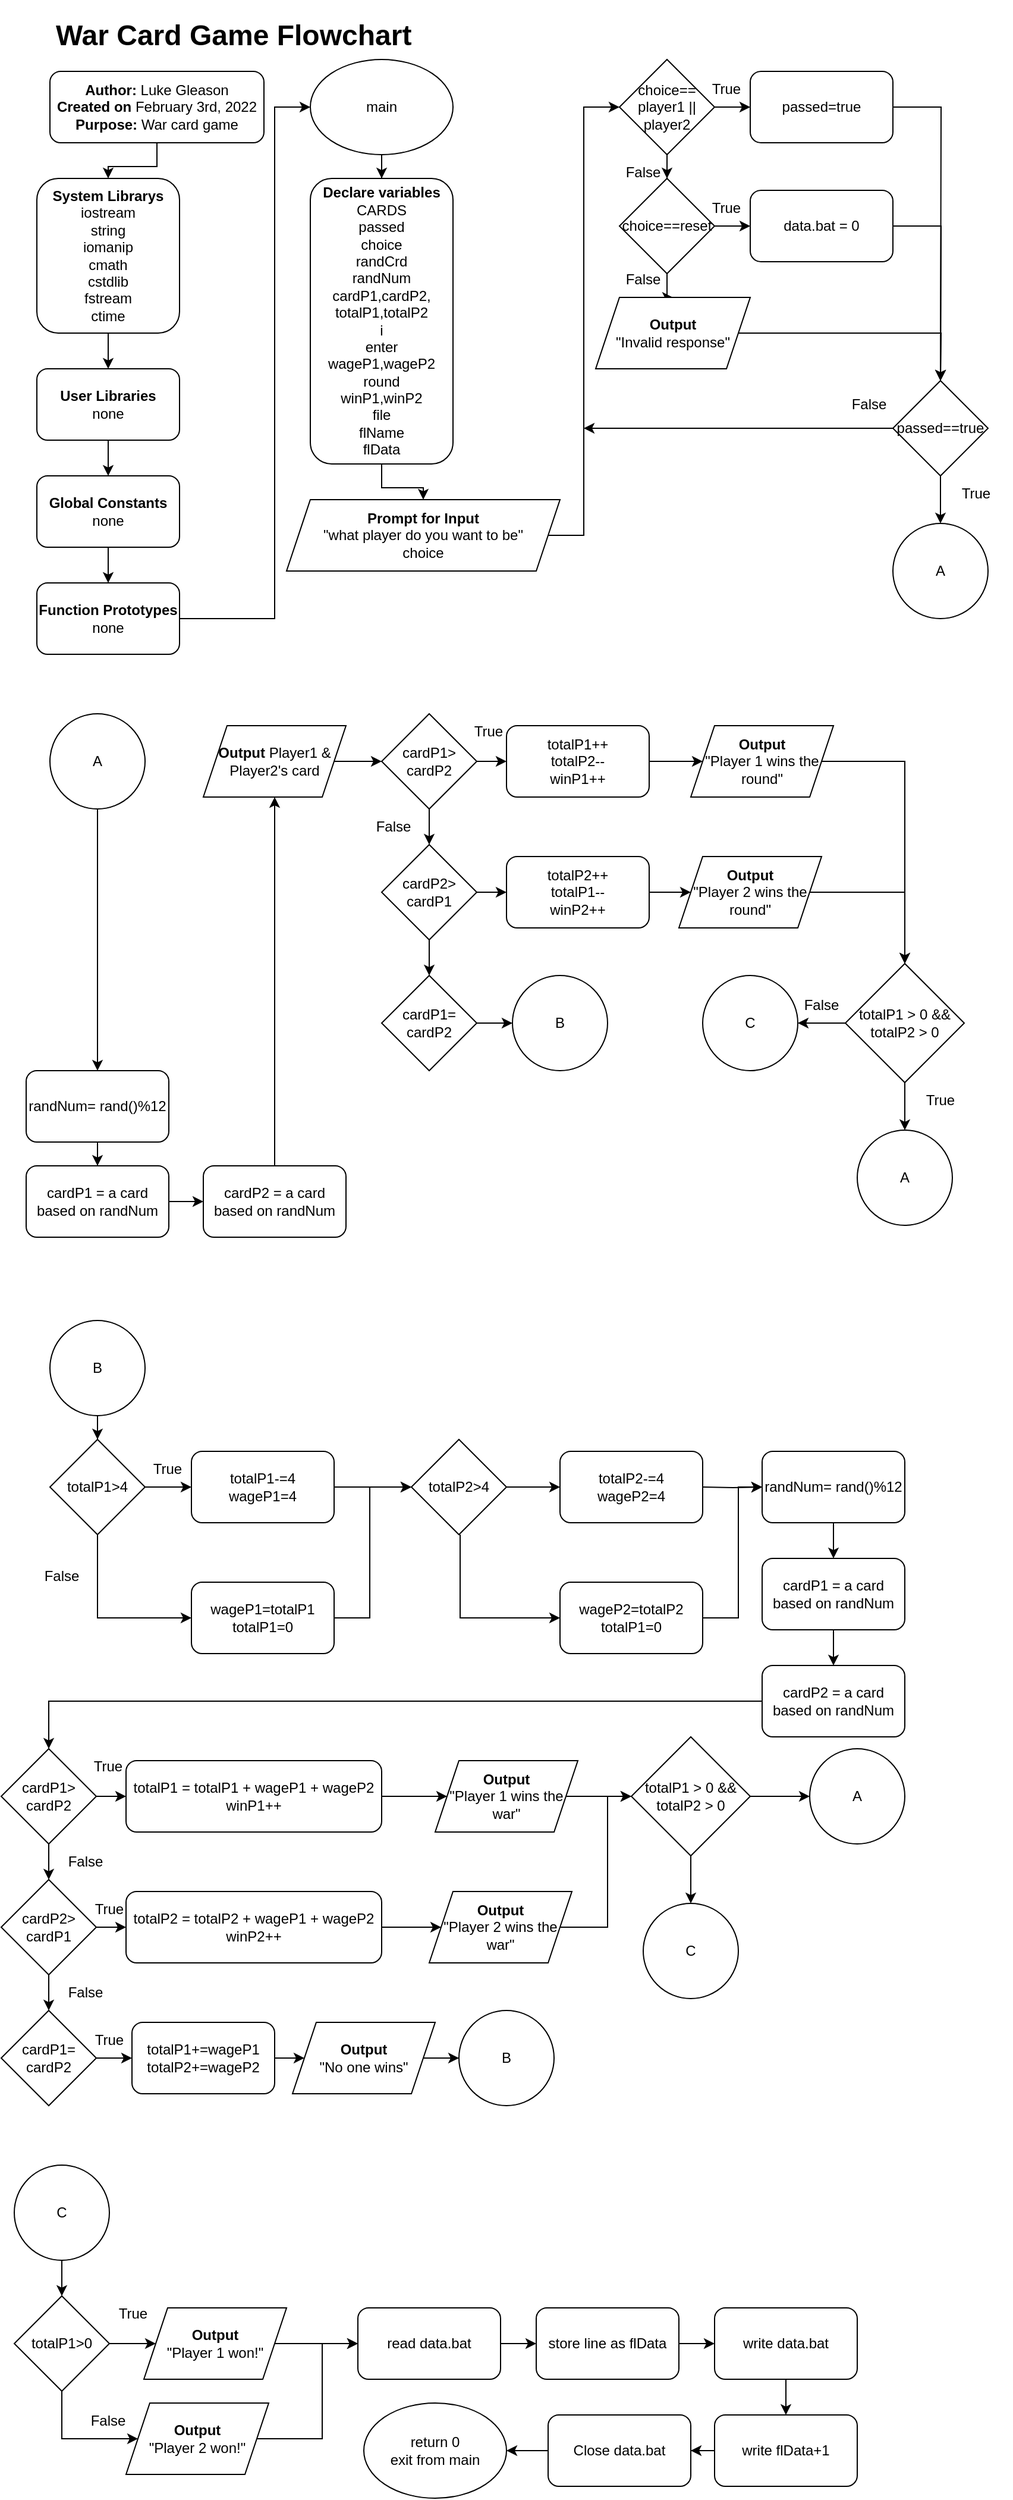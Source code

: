 <mxfile version="16.5.2" type="device"><diagram id="lC8c8LOexUz38PJzqjDz" name="Page-1"><mxGraphModel dx="1574" dy="846" grid="1" gridSize="10" guides="1" tooltips="1" connect="1" arrows="1" fold="1" page="1" pageScale="1" pageWidth="850" pageHeight="1100" math="0" shadow="0"><root><mxCell id="0"/><mxCell id="1" parent="0"/><mxCell id="Hx5uMxqNqXbNrdd7eKQF-2" style="edgeStyle=orthogonalEdgeStyle;rounded=0;orthogonalLoop=1;jettySize=auto;html=1;" edge="1" parent="1" source="Hx5uMxqNqXbNrdd7eKQF-1" target="Hx5uMxqNqXbNrdd7eKQF-3"><mxGeometry relative="1" as="geometry"><mxPoint x="131" y="160" as="targetPoint"/></mxGeometry></mxCell><mxCell id="Hx5uMxqNqXbNrdd7eKQF-1" value="&lt;b&gt;Author:&lt;/b&gt; Luke Gleason&lt;br&gt;&lt;b&gt;Created on&lt;/b&gt; February 3rd, 2022&lt;br&gt;&lt;b&gt;Purpose:&lt;/b&gt; War card game" style="rounded=1;whiteSpace=wrap;html=1;" vertex="1" parent="1"><mxGeometry x="41" y="60" width="180" height="60" as="geometry"/></mxCell><mxCell id="Hx5uMxqNqXbNrdd7eKQF-5" style="edgeStyle=orthogonalEdgeStyle;rounded=0;orthogonalLoop=1;jettySize=auto;html=1;" edge="1" parent="1" source="Hx5uMxqNqXbNrdd7eKQF-3" target="Hx5uMxqNqXbNrdd7eKQF-6"><mxGeometry relative="1" as="geometry"><mxPoint x="90" y="310" as="targetPoint"/></mxGeometry></mxCell><mxCell id="Hx5uMxqNqXbNrdd7eKQF-3" value="&lt;b&gt;System Librarys&lt;/b&gt;&lt;br&gt;iostream&lt;br&gt;string&lt;br&gt;iomanip&lt;br&gt;cmath&lt;br&gt;cstdlib&lt;br&gt;fstream&lt;br&gt;ctime" style="rounded=1;whiteSpace=wrap;html=1;" vertex="1" parent="1"><mxGeometry x="30" y="150" width="120" height="130" as="geometry"/></mxCell><mxCell id="Hx5uMxqNqXbNrdd7eKQF-4" value="&lt;h1&gt;War Card Game Flowchart&lt;/h1&gt;" style="text;html=1;strokeColor=none;fillColor=none;spacing=5;spacingTop=-20;whiteSpace=wrap;overflow=hidden;rounded=0;" vertex="1" parent="1"><mxGeometry x="41" y="10" width="310" height="40" as="geometry"/></mxCell><mxCell id="Hx5uMxqNqXbNrdd7eKQF-7" style="edgeStyle=orthogonalEdgeStyle;rounded=0;orthogonalLoop=1;jettySize=auto;html=1;" edge="1" parent="1" source="Hx5uMxqNqXbNrdd7eKQF-6" target="Hx5uMxqNqXbNrdd7eKQF-8"><mxGeometry relative="1" as="geometry"><mxPoint x="90" y="400" as="targetPoint"/></mxGeometry></mxCell><mxCell id="Hx5uMxqNqXbNrdd7eKQF-6" value="&lt;b&gt;User Libraries&lt;/b&gt;&lt;br&gt;none" style="rounded=1;whiteSpace=wrap;html=1;" vertex="1" parent="1"><mxGeometry x="30" y="310" width="120" height="60" as="geometry"/></mxCell><mxCell id="Hx5uMxqNqXbNrdd7eKQF-9" style="edgeStyle=orthogonalEdgeStyle;rounded=0;orthogonalLoop=1;jettySize=auto;html=1;" edge="1" parent="1" source="Hx5uMxqNqXbNrdd7eKQF-8" target="Hx5uMxqNqXbNrdd7eKQF-10"><mxGeometry relative="1" as="geometry"><mxPoint x="90" y="490" as="targetPoint"/></mxGeometry></mxCell><mxCell id="Hx5uMxqNqXbNrdd7eKQF-8" value="&lt;b&gt;Global Constants&lt;/b&gt;&lt;br&gt;none" style="rounded=1;whiteSpace=wrap;html=1;" vertex="1" parent="1"><mxGeometry x="30" y="400" width="120" height="60" as="geometry"/></mxCell><mxCell id="Hx5uMxqNqXbNrdd7eKQF-12" style="edgeStyle=orthogonalEdgeStyle;rounded=0;orthogonalLoop=1;jettySize=auto;html=1;" edge="1" parent="1" source="Hx5uMxqNqXbNrdd7eKQF-10" target="Hx5uMxqNqXbNrdd7eKQF-13"><mxGeometry relative="1" as="geometry"><mxPoint x="90" y="580" as="targetPoint"/><Array as="points"><mxPoint x="230" y="520"/><mxPoint x="230" y="90"/></Array></mxGeometry></mxCell><mxCell id="Hx5uMxqNqXbNrdd7eKQF-10" value="&lt;b&gt;Function Prototypes&lt;/b&gt;&lt;br&gt;none" style="rounded=1;whiteSpace=wrap;html=1;" vertex="1" parent="1"><mxGeometry x="30" y="490" width="120" height="60" as="geometry"/></mxCell><mxCell id="Hx5uMxqNqXbNrdd7eKQF-14" style="edgeStyle=orthogonalEdgeStyle;rounded=0;orthogonalLoop=1;jettySize=auto;html=1;" edge="1" parent="1" source="Hx5uMxqNqXbNrdd7eKQF-13" target="Hx5uMxqNqXbNrdd7eKQF-15"><mxGeometry relative="1" as="geometry"><mxPoint x="320" y="160" as="targetPoint"/></mxGeometry></mxCell><mxCell id="Hx5uMxqNqXbNrdd7eKQF-13" value="main" style="ellipse;whiteSpace=wrap;html=1;" vertex="1" parent="1"><mxGeometry x="260" y="50" width="120" height="80" as="geometry"/></mxCell><mxCell id="Hx5uMxqNqXbNrdd7eKQF-19" style="edgeStyle=orthogonalEdgeStyle;rounded=0;orthogonalLoop=1;jettySize=auto;html=1;" edge="1" parent="1" source="Hx5uMxqNqXbNrdd7eKQF-15" target="Hx5uMxqNqXbNrdd7eKQF-20"><mxGeometry relative="1" as="geometry"><mxPoint x="320" y="420" as="targetPoint"/></mxGeometry></mxCell><mxCell id="Hx5uMxqNqXbNrdd7eKQF-15" value="&lt;b&gt;Declare variables&lt;/b&gt;&lt;br&gt;CARDS&lt;br&gt;passed&lt;br&gt;choice&lt;br&gt;randCrd&lt;br&gt;randNum&lt;br&gt;cardP1,cardP2,&lt;br&gt;totalP1,totalP2&lt;br&gt;i&lt;br&gt;enter&lt;br&gt;wageP1,wageP2&lt;br&gt;round&lt;br&gt;winP1,winP2&lt;br&gt;file&lt;br&gt;flName&lt;br&gt;flData" style="rounded=1;whiteSpace=wrap;html=1;" vertex="1" parent="1"><mxGeometry x="260" y="150" width="120" height="240" as="geometry"/></mxCell><mxCell id="Hx5uMxqNqXbNrdd7eKQF-24" style="edgeStyle=orthogonalEdgeStyle;rounded=0;orthogonalLoop=1;jettySize=auto;html=1;" edge="1" parent="1" source="Hx5uMxqNqXbNrdd7eKQF-20" target="Hx5uMxqNqXbNrdd7eKQF-25"><mxGeometry relative="1" as="geometry"><mxPoint x="520" y="450" as="targetPoint"/><Array as="points"><mxPoint x="490" y="450"/></Array></mxGeometry></mxCell><mxCell id="Hx5uMxqNqXbNrdd7eKQF-20" value="&lt;b&gt;Prompt for Input&lt;/b&gt;&lt;br&gt;&quot;what player do you want to be&quot;&lt;br&gt;choice" style="shape=parallelogram;perimeter=parallelogramPerimeter;whiteSpace=wrap;html=1;fixedSize=1;" vertex="1" parent="1"><mxGeometry x="240" y="420" width="230" height="60" as="geometry"/></mxCell><mxCell id="Hx5uMxqNqXbNrdd7eKQF-30" style="edgeStyle=orthogonalEdgeStyle;rounded=0;orthogonalLoop=1;jettySize=auto;html=1;" edge="1" parent="1" source="Hx5uMxqNqXbNrdd7eKQF-25" target="Hx5uMxqNqXbNrdd7eKQF-31"><mxGeometry relative="1" as="geometry"><mxPoint x="630" y="90" as="targetPoint"/></mxGeometry></mxCell><mxCell id="Hx5uMxqNqXbNrdd7eKQF-33" style="edgeStyle=orthogonalEdgeStyle;rounded=0;orthogonalLoop=1;jettySize=auto;html=1;" edge="1" parent="1" source="Hx5uMxqNqXbNrdd7eKQF-25" target="Hx5uMxqNqXbNrdd7eKQF-34"><mxGeometry relative="1" as="geometry"><mxPoint x="560" y="160" as="targetPoint"/></mxGeometry></mxCell><mxCell id="Hx5uMxqNqXbNrdd7eKQF-25" value="choice==&lt;br&gt;player1 ||&lt;br&gt;player2" style="rhombus;whiteSpace=wrap;html=1;" vertex="1" parent="1"><mxGeometry x="520" y="50" width="80" height="80" as="geometry"/></mxCell><mxCell id="Hx5uMxqNqXbNrdd7eKQF-40" style="edgeStyle=orthogonalEdgeStyle;rounded=0;orthogonalLoop=1;jettySize=auto;html=1;" edge="1" parent="1" source="Hx5uMxqNqXbNrdd7eKQF-31"><mxGeometry relative="1" as="geometry"><mxPoint x="790" y="320" as="targetPoint"/></mxGeometry></mxCell><mxCell id="Hx5uMxqNqXbNrdd7eKQF-31" value="passed=true" style="rounded=1;whiteSpace=wrap;html=1;" vertex="1" parent="1"><mxGeometry x="630" y="60" width="120" height="60" as="geometry"/></mxCell><mxCell id="Hx5uMxqNqXbNrdd7eKQF-32" value="True" style="text;html=1;strokeColor=none;fillColor=none;align=center;verticalAlign=middle;whiteSpace=wrap;rounded=0;" vertex="1" parent="1"><mxGeometry x="580" y="60" width="60" height="30" as="geometry"/></mxCell><mxCell id="Hx5uMxqNqXbNrdd7eKQF-35" style="edgeStyle=orthogonalEdgeStyle;rounded=0;orthogonalLoop=1;jettySize=auto;html=1;" edge="1" parent="1" source="Hx5uMxqNqXbNrdd7eKQF-34" target="Hx5uMxqNqXbNrdd7eKQF-36"><mxGeometry relative="1" as="geometry"><mxPoint x="630" y="190" as="targetPoint"/></mxGeometry></mxCell><mxCell id="Hx5uMxqNqXbNrdd7eKQF-37" style="edgeStyle=orthogonalEdgeStyle;rounded=0;orthogonalLoop=1;jettySize=auto;html=1;" edge="1" parent="1" source="Hx5uMxqNqXbNrdd7eKQF-34" target="Hx5uMxqNqXbNrdd7eKQF-39"><mxGeometry relative="1" as="geometry"><mxPoint x="560" y="260" as="targetPoint"/></mxGeometry></mxCell><mxCell id="Hx5uMxqNqXbNrdd7eKQF-34" value="choice==reset" style="rhombus;whiteSpace=wrap;html=1;" vertex="1" parent="1"><mxGeometry x="520" y="150" width="80" height="80" as="geometry"/></mxCell><mxCell id="Hx5uMxqNqXbNrdd7eKQF-41" style="edgeStyle=orthogonalEdgeStyle;rounded=0;orthogonalLoop=1;jettySize=auto;html=1;" edge="1" parent="1" source="Hx5uMxqNqXbNrdd7eKQF-36"><mxGeometry relative="1" as="geometry"><mxPoint x="790" y="320" as="targetPoint"/></mxGeometry></mxCell><mxCell id="Hx5uMxqNqXbNrdd7eKQF-36" value="data.bat = 0" style="rounded=1;whiteSpace=wrap;html=1;" vertex="1" parent="1"><mxGeometry x="630" y="160" width="120" height="60" as="geometry"/></mxCell><mxCell id="Hx5uMxqNqXbNrdd7eKQF-42" style="edgeStyle=orthogonalEdgeStyle;rounded=0;orthogonalLoop=1;jettySize=auto;html=1;" edge="1" parent="1" source="Hx5uMxqNqXbNrdd7eKQF-39"><mxGeometry relative="1" as="geometry"><mxPoint x="790" y="320" as="targetPoint"/></mxGeometry></mxCell><mxCell id="Hx5uMxqNqXbNrdd7eKQF-39" value="&lt;b&gt;Output&lt;/b&gt;&lt;br&gt;&quot;Invalid response&quot;" style="shape=parallelogram;perimeter=parallelogramPerimeter;whiteSpace=wrap;html=1;fixedSize=1;" vertex="1" parent="1"><mxGeometry x="500" y="250" width="130" height="60" as="geometry"/></mxCell><mxCell id="Hx5uMxqNqXbNrdd7eKQF-43" value="True" style="text;html=1;strokeColor=none;fillColor=none;align=center;verticalAlign=middle;whiteSpace=wrap;rounded=0;" vertex="1" parent="1"><mxGeometry x="580" y="160" width="60" height="30" as="geometry"/></mxCell><mxCell id="Hx5uMxqNqXbNrdd7eKQF-44" value="False" style="text;html=1;strokeColor=none;fillColor=none;align=center;verticalAlign=middle;whiteSpace=wrap;rounded=0;" vertex="1" parent="1"><mxGeometry x="510" y="220" width="60" height="30" as="geometry"/></mxCell><mxCell id="Hx5uMxqNqXbNrdd7eKQF-45" value="False" style="text;html=1;strokeColor=none;fillColor=none;align=center;verticalAlign=middle;whiteSpace=wrap;rounded=0;" vertex="1" parent="1"><mxGeometry x="510" y="130" width="60" height="30" as="geometry"/></mxCell><mxCell id="Hx5uMxqNqXbNrdd7eKQF-47" style="edgeStyle=orthogonalEdgeStyle;rounded=0;orthogonalLoop=1;jettySize=auto;html=1;" edge="1" parent="1" source="Hx5uMxqNqXbNrdd7eKQF-46"><mxGeometry relative="1" as="geometry"><mxPoint x="790" y="440" as="targetPoint"/></mxGeometry></mxCell><mxCell id="Hx5uMxqNqXbNrdd7eKQF-55" style="edgeStyle=orthogonalEdgeStyle;rounded=0;orthogonalLoop=1;jettySize=auto;html=1;" edge="1" parent="1" source="Hx5uMxqNqXbNrdd7eKQF-46"><mxGeometry relative="1" as="geometry"><mxPoint x="490" y="360" as="targetPoint"/></mxGeometry></mxCell><mxCell id="Hx5uMxqNqXbNrdd7eKQF-46" value="passed==true" style="rhombus;whiteSpace=wrap;html=1;" vertex="1" parent="1"><mxGeometry x="750" y="320" width="80" height="80" as="geometry"/></mxCell><mxCell id="Hx5uMxqNqXbNrdd7eKQF-49" value="True" style="text;html=1;strokeColor=none;fillColor=none;align=center;verticalAlign=middle;whiteSpace=wrap;rounded=0;" vertex="1" parent="1"><mxGeometry x="790" y="400" width="60" height="30" as="geometry"/></mxCell><mxCell id="Hx5uMxqNqXbNrdd7eKQF-52" value="False" style="text;html=1;strokeColor=none;fillColor=none;align=center;verticalAlign=middle;whiteSpace=wrap;rounded=0;" vertex="1" parent="1"><mxGeometry x="700" y="325" width="60" height="30" as="geometry"/></mxCell><mxCell id="Hx5uMxqNqXbNrdd7eKQF-53" value="A&lt;span style=&quot;color: rgba(0 , 0 , 0 , 0) ; font-family: monospace ; font-size: 0px&quot;&gt;%3CmxGraphModel%3E%3Croot%3E%3CmxCell%20id%3D%220%22%2F%3E%3CmxCell%20id%3D%221%22%20parent%3D%220%22%2F%3E%3CmxCell%20id%3D%222%22%20value%3D%22False%22%20style%3D%22text%3Bhtml%3D1%3BstrokeColor%3Dnone%3BfillColor%3Dnone%3Balign%3Dcenter%3BverticalAlign%3Dmiddle%3BwhiteSpace%3Dwrap%3Brounded%3D0%3B%22%20vertex%3D%221%22%20parent%3D%221%22%3E%3CmxGeometry%20x%3D%22510%22%20y%3D%22220%22%20width%3D%2260%22%20height%3D%2230%22%20as%3D%22geometry%22%2F%3E%3C%2FmxCell%3E%3C%2Froot%3E%3C%2FmxGraphModel%3E&lt;/span&gt;" style="ellipse;whiteSpace=wrap;html=1;aspect=fixed;" vertex="1" parent="1"><mxGeometry x="750" y="440" width="80" height="80" as="geometry"/></mxCell><mxCell id="Hx5uMxqNqXbNrdd7eKQF-89" style="edgeStyle=orthogonalEdgeStyle;rounded=0;orthogonalLoop=1;jettySize=auto;html=1;entryX=0.5;entryY=0;entryDx=0;entryDy=0;" edge="1" parent="1" source="Hx5uMxqNqXbNrdd7eKQF-54" target="Hx5uMxqNqXbNrdd7eKQF-61"><mxGeometry relative="1" as="geometry"/></mxCell><mxCell id="Hx5uMxqNqXbNrdd7eKQF-54" value="A" style="ellipse;whiteSpace=wrap;html=1;aspect=fixed;" vertex="1" parent="1"><mxGeometry x="41" y="600" width="80" height="80" as="geometry"/></mxCell><mxCell id="Hx5uMxqNqXbNrdd7eKQF-62" style="edgeStyle=orthogonalEdgeStyle;rounded=0;orthogonalLoop=1;jettySize=auto;html=1;" edge="1" parent="1" source="Hx5uMxqNqXbNrdd7eKQF-61" target="Hx5uMxqNqXbNrdd7eKQF-63"><mxGeometry relative="1" as="geometry"><mxPoint x="81" y="990" as="targetPoint"/></mxGeometry></mxCell><mxCell id="Hx5uMxqNqXbNrdd7eKQF-61" value="randNum= rand()%12" style="rounded=1;whiteSpace=wrap;html=1;" vertex="1" parent="1"><mxGeometry x="21" y="900" width="120" height="60" as="geometry"/></mxCell><mxCell id="Hx5uMxqNqXbNrdd7eKQF-64" style="edgeStyle=orthogonalEdgeStyle;rounded=0;orthogonalLoop=1;jettySize=auto;html=1;" edge="1" parent="1" source="Hx5uMxqNqXbNrdd7eKQF-63" target="Hx5uMxqNqXbNrdd7eKQF-65"><mxGeometry relative="1" as="geometry"><mxPoint x="180" y="1010" as="targetPoint"/></mxGeometry></mxCell><mxCell id="Hx5uMxqNqXbNrdd7eKQF-63" value="cardP1 = a card based on randNum" style="rounded=1;whiteSpace=wrap;html=1;" vertex="1" parent="1"><mxGeometry x="21" y="980" width="120" height="60" as="geometry"/></mxCell><mxCell id="Hx5uMxqNqXbNrdd7eKQF-66" style="edgeStyle=orthogonalEdgeStyle;rounded=0;orthogonalLoop=1;jettySize=auto;html=1;" edge="1" parent="1" source="Hx5uMxqNqXbNrdd7eKQF-65" target="Hx5uMxqNqXbNrdd7eKQF-67"><mxGeometry relative="1" as="geometry"><mxPoint x="230" y="910" as="targetPoint"/></mxGeometry></mxCell><mxCell id="Hx5uMxqNqXbNrdd7eKQF-65" value="cardP2 = a card based on randNum" style="rounded=1;whiteSpace=wrap;html=1;" vertex="1" parent="1"><mxGeometry x="170" y="980" width="120" height="60" as="geometry"/></mxCell><mxCell id="Hx5uMxqNqXbNrdd7eKQF-68" style="edgeStyle=orthogonalEdgeStyle;rounded=0;orthogonalLoop=1;jettySize=auto;html=1;" edge="1" parent="1" source="Hx5uMxqNqXbNrdd7eKQF-67" target="Hx5uMxqNqXbNrdd7eKQF-69"><mxGeometry relative="1" as="geometry"><mxPoint x="320" y="640" as="targetPoint"/></mxGeometry></mxCell><mxCell id="Hx5uMxqNqXbNrdd7eKQF-67" value="&lt;b&gt;Output&lt;/b&gt; Player1 &amp;amp;&lt;br&gt;Player2's card" style="shape=parallelogram;perimeter=parallelogramPerimeter;whiteSpace=wrap;html=1;fixedSize=1;" vertex="1" parent="1"><mxGeometry x="170" y="610" width="120" height="60" as="geometry"/></mxCell><mxCell id="Hx5uMxqNqXbNrdd7eKQF-70" style="edgeStyle=orthogonalEdgeStyle;rounded=0;orthogonalLoop=1;jettySize=auto;html=1;" edge="1" parent="1" source="Hx5uMxqNqXbNrdd7eKQF-69" target="Hx5uMxqNqXbNrdd7eKQF-71"><mxGeometry relative="1" as="geometry"><mxPoint x="430" y="640" as="targetPoint"/></mxGeometry></mxCell><mxCell id="Hx5uMxqNqXbNrdd7eKQF-74" style="edgeStyle=orthogonalEdgeStyle;rounded=0;orthogonalLoop=1;jettySize=auto;html=1;" edge="1" parent="1" source="Hx5uMxqNqXbNrdd7eKQF-69" target="Hx5uMxqNqXbNrdd7eKQF-75"><mxGeometry relative="1" as="geometry"><mxPoint x="360" y="710" as="targetPoint"/></mxGeometry></mxCell><mxCell id="Hx5uMxqNqXbNrdd7eKQF-69" value="cardP1&amp;gt;&lt;br&gt;cardP2" style="rhombus;whiteSpace=wrap;html=1;" vertex="1" parent="1"><mxGeometry x="320" y="600" width="80" height="80" as="geometry"/></mxCell><mxCell id="Hx5uMxqNqXbNrdd7eKQF-72" style="edgeStyle=orthogonalEdgeStyle;rounded=0;orthogonalLoop=1;jettySize=auto;html=1;" edge="1" parent="1" source="Hx5uMxqNqXbNrdd7eKQF-71" target="Hx5uMxqNqXbNrdd7eKQF-78"><mxGeometry relative="1" as="geometry"><mxPoint x="580" y="640" as="targetPoint"/></mxGeometry></mxCell><mxCell id="Hx5uMxqNqXbNrdd7eKQF-71" value="totalP1++&lt;br&gt;totalP2--&lt;br&gt;winP1++" style="rounded=1;whiteSpace=wrap;html=1;" vertex="1" parent="1"><mxGeometry x="425" y="610" width="120" height="60" as="geometry"/></mxCell><mxCell id="Hx5uMxqNqXbNrdd7eKQF-73" value="True" style="text;html=1;strokeColor=none;fillColor=none;align=center;verticalAlign=middle;whiteSpace=wrap;rounded=0;" vertex="1" parent="1"><mxGeometry x="380" y="600" width="60" height="30" as="geometry"/></mxCell><mxCell id="Hx5uMxqNqXbNrdd7eKQF-76" style="edgeStyle=orthogonalEdgeStyle;rounded=0;orthogonalLoop=1;jettySize=auto;html=1;" edge="1" parent="1" source="Hx5uMxqNqXbNrdd7eKQF-75" target="Hx5uMxqNqXbNrdd7eKQF-77"><mxGeometry relative="1" as="geometry"><mxPoint x="430" y="750" as="targetPoint"/></mxGeometry></mxCell><mxCell id="Hx5uMxqNqXbNrdd7eKQF-82" style="edgeStyle=orthogonalEdgeStyle;rounded=0;orthogonalLoop=1;jettySize=auto;html=1;" edge="1" parent="1" source="Hx5uMxqNqXbNrdd7eKQF-75" target="Hx5uMxqNqXbNrdd7eKQF-83"><mxGeometry relative="1" as="geometry"><mxPoint x="360" y="820" as="targetPoint"/></mxGeometry></mxCell><mxCell id="Hx5uMxqNqXbNrdd7eKQF-75" value="cardP2&amp;gt;&lt;br&gt;cardP1" style="rhombus;whiteSpace=wrap;html=1;" vertex="1" parent="1"><mxGeometry x="320" y="710" width="80" height="80" as="geometry"/></mxCell><mxCell id="Hx5uMxqNqXbNrdd7eKQF-80" style="edgeStyle=orthogonalEdgeStyle;rounded=0;orthogonalLoop=1;jettySize=auto;html=1;entryX=0;entryY=0.5;entryDx=0;entryDy=0;" edge="1" parent="1" source="Hx5uMxqNqXbNrdd7eKQF-77" target="Hx5uMxqNqXbNrdd7eKQF-79"><mxGeometry relative="1" as="geometry"/></mxCell><mxCell id="Hx5uMxqNqXbNrdd7eKQF-77" value="totalP2++&lt;br&gt;totalP1--&lt;br&gt;winP2++" style="rounded=1;whiteSpace=wrap;html=1;" vertex="1" parent="1"><mxGeometry x="425" y="720" width="120" height="60" as="geometry"/></mxCell><mxCell id="Hx5uMxqNqXbNrdd7eKQF-87" style="edgeStyle=orthogonalEdgeStyle;rounded=0;orthogonalLoop=1;jettySize=auto;html=1;entryX=0.5;entryY=0;entryDx=0;entryDy=0;" edge="1" parent="1" source="Hx5uMxqNqXbNrdd7eKQF-78" target="Hx5uMxqNqXbNrdd7eKQF-86"><mxGeometry relative="1" as="geometry"/></mxCell><mxCell id="Hx5uMxqNqXbNrdd7eKQF-78" value="&lt;b&gt;Output&lt;/b&gt;&lt;br&gt;&quot;Player 1 wins the round&quot;" style="shape=parallelogram;perimeter=parallelogramPerimeter;whiteSpace=wrap;html=1;fixedSize=1;" vertex="1" parent="1"><mxGeometry x="580" y="610" width="120" height="60" as="geometry"/></mxCell><mxCell id="Hx5uMxqNqXbNrdd7eKQF-88" style="edgeStyle=orthogonalEdgeStyle;rounded=0;orthogonalLoop=1;jettySize=auto;html=1;entryX=0.5;entryY=0;entryDx=0;entryDy=0;" edge="1" parent="1" source="Hx5uMxqNqXbNrdd7eKQF-79" target="Hx5uMxqNqXbNrdd7eKQF-86"><mxGeometry relative="1" as="geometry"/></mxCell><mxCell id="Hx5uMxqNqXbNrdd7eKQF-79" value="&lt;b&gt;Output&lt;/b&gt;&lt;br&gt;&quot;Player 2&amp;nbsp;wins the round&quot;" style="shape=parallelogram;perimeter=parallelogramPerimeter;whiteSpace=wrap;html=1;fixedSize=1;" vertex="1" parent="1"><mxGeometry x="570" y="720" width="120" height="60" as="geometry"/></mxCell><mxCell id="Hx5uMxqNqXbNrdd7eKQF-81" value="False" style="text;html=1;strokeColor=none;fillColor=none;align=center;verticalAlign=middle;whiteSpace=wrap;rounded=0;" vertex="1" parent="1"><mxGeometry x="300" y="680" width="60" height="30" as="geometry"/></mxCell><mxCell id="Hx5uMxqNqXbNrdd7eKQF-84" style="edgeStyle=orthogonalEdgeStyle;rounded=0;orthogonalLoop=1;jettySize=auto;html=1;" edge="1" parent="1" source="Hx5uMxqNqXbNrdd7eKQF-83" target="Hx5uMxqNqXbNrdd7eKQF-85"><mxGeometry relative="1" as="geometry"><mxPoint x="430" y="860" as="targetPoint"/></mxGeometry></mxCell><mxCell id="Hx5uMxqNqXbNrdd7eKQF-83" value="cardP1=&lt;br&gt;cardP2" style="rhombus;whiteSpace=wrap;html=1;" vertex="1" parent="1"><mxGeometry x="320" y="820" width="80" height="80" as="geometry"/></mxCell><mxCell id="Hx5uMxqNqXbNrdd7eKQF-85" value="B" style="ellipse;whiteSpace=wrap;html=1;aspect=fixed;" vertex="1" parent="1"><mxGeometry x="430" y="820" width="80" height="80" as="geometry"/></mxCell><mxCell id="Hx5uMxqNqXbNrdd7eKQF-90" style="edgeStyle=orthogonalEdgeStyle;rounded=0;orthogonalLoop=1;jettySize=auto;html=1;" edge="1" parent="1" source="Hx5uMxqNqXbNrdd7eKQF-86" target="Hx5uMxqNqXbNrdd7eKQF-91"><mxGeometry relative="1" as="geometry"><mxPoint x="760" y="960" as="targetPoint"/></mxGeometry></mxCell><mxCell id="Hx5uMxqNqXbNrdd7eKQF-92" style="edgeStyle=orthogonalEdgeStyle;rounded=0;orthogonalLoop=1;jettySize=auto;html=1;" edge="1" parent="1" source="Hx5uMxqNqXbNrdd7eKQF-86" target="Hx5uMxqNqXbNrdd7eKQF-93"><mxGeometry relative="1" as="geometry"><mxPoint x="670" y="870" as="targetPoint"/></mxGeometry></mxCell><mxCell id="Hx5uMxqNqXbNrdd7eKQF-86" value="totalP1 &amp;gt; 0 &amp;amp;&amp;amp; totalP2 &amp;gt; 0" style="rhombus;whiteSpace=wrap;html=1;" vertex="1" parent="1"><mxGeometry x="710" y="810" width="100" height="100" as="geometry"/></mxCell><mxCell id="Hx5uMxqNqXbNrdd7eKQF-91" value="A" style="ellipse;whiteSpace=wrap;html=1;aspect=fixed;" vertex="1" parent="1"><mxGeometry x="720" y="950" width="80" height="80" as="geometry"/></mxCell><mxCell id="Hx5uMxqNqXbNrdd7eKQF-93" value="C" style="ellipse;whiteSpace=wrap;html=1;aspect=fixed;" vertex="1" parent="1"><mxGeometry x="590" y="820" width="80" height="80" as="geometry"/></mxCell><mxCell id="Hx5uMxqNqXbNrdd7eKQF-95" style="edgeStyle=orthogonalEdgeStyle;rounded=0;orthogonalLoop=1;jettySize=auto;html=1;" edge="1" parent="1" source="Hx5uMxqNqXbNrdd7eKQF-94" target="Hx5uMxqNqXbNrdd7eKQF-96"><mxGeometry relative="1" as="geometry"><mxPoint x="81" y="1220" as="targetPoint"/></mxGeometry></mxCell><mxCell id="Hx5uMxqNqXbNrdd7eKQF-94" value="B" style="ellipse;whiteSpace=wrap;html=1;aspect=fixed;" vertex="1" parent="1"><mxGeometry x="41" y="1110" width="80" height="80" as="geometry"/></mxCell><mxCell id="Hx5uMxqNqXbNrdd7eKQF-97" style="edgeStyle=orthogonalEdgeStyle;rounded=0;orthogonalLoop=1;jettySize=auto;html=1;" edge="1" parent="1" source="Hx5uMxqNqXbNrdd7eKQF-96" target="Hx5uMxqNqXbNrdd7eKQF-100"><mxGeometry relative="1" as="geometry"><mxPoint x="151" y="1250" as="targetPoint"/></mxGeometry></mxCell><mxCell id="Hx5uMxqNqXbNrdd7eKQF-109" style="edgeStyle=orthogonalEdgeStyle;rounded=0;orthogonalLoop=1;jettySize=auto;html=1;" edge="1" parent="1" source="Hx5uMxqNqXbNrdd7eKQF-96" target="Hx5uMxqNqXbNrdd7eKQF-110"><mxGeometry relative="1" as="geometry"><mxPoint x="160" y="1360" as="targetPoint"/><Array as="points"><mxPoint x="81" y="1360"/></Array></mxGeometry></mxCell><mxCell id="Hx5uMxqNqXbNrdd7eKQF-96" value="totalP1&amp;gt;4" style="rhombus;whiteSpace=wrap;html=1;" vertex="1" parent="1"><mxGeometry x="41" y="1210" width="80" height="80" as="geometry"/></mxCell><mxCell id="Hx5uMxqNqXbNrdd7eKQF-114" style="edgeStyle=orthogonalEdgeStyle;rounded=0;orthogonalLoop=1;jettySize=auto;html=1;entryX=0;entryY=0.5;entryDx=0;entryDy=0;" edge="1" parent="1" source="Hx5uMxqNqXbNrdd7eKQF-100" target="Hx5uMxqNqXbNrdd7eKQF-113"><mxGeometry relative="1" as="geometry"/></mxCell><mxCell id="Hx5uMxqNqXbNrdd7eKQF-100" value="totalP1-=4&lt;br&gt;wageP1=4" style="rounded=1;whiteSpace=wrap;html=1;" vertex="1" parent="1"><mxGeometry x="160" y="1220" width="120" height="60" as="geometry"/></mxCell><mxCell id="Hx5uMxqNqXbNrdd7eKQF-101" value="False" style="text;html=1;strokeColor=none;fillColor=none;align=center;verticalAlign=middle;whiteSpace=wrap;rounded=0;" vertex="1" parent="1"><mxGeometry x="660" y="830" width="60" height="30" as="geometry"/></mxCell><mxCell id="Hx5uMxqNqXbNrdd7eKQF-102" value="True" style="text;html=1;strokeColor=none;fillColor=none;align=center;verticalAlign=middle;whiteSpace=wrap;rounded=0;" vertex="1" parent="1"><mxGeometry x="760" y="910" width="60" height="30" as="geometry"/></mxCell><mxCell id="Hx5uMxqNqXbNrdd7eKQF-115" style="edgeStyle=orthogonalEdgeStyle;rounded=0;orthogonalLoop=1;jettySize=auto;html=1;entryX=0;entryY=0.5;entryDx=0;entryDy=0;" edge="1" parent="1" source="Hx5uMxqNqXbNrdd7eKQF-110" target="Hx5uMxqNqXbNrdd7eKQF-113"><mxGeometry relative="1" as="geometry"><mxPoint x="470" y="1250" as="targetPoint"/><Array as="points"><mxPoint x="310" y="1360"/><mxPoint x="310" y="1250"/></Array></mxGeometry></mxCell><mxCell id="Hx5uMxqNqXbNrdd7eKQF-110" value="wageP1=totalP1&lt;br&gt;totalP1=0" style="rounded=1;whiteSpace=wrap;html=1;" vertex="1" parent="1"><mxGeometry x="160" y="1330" width="120" height="60" as="geometry"/></mxCell><mxCell id="Hx5uMxqNqXbNrdd7eKQF-111" value="True" style="text;html=1;strokeColor=none;fillColor=none;align=center;verticalAlign=middle;whiteSpace=wrap;rounded=0;" vertex="1" parent="1"><mxGeometry x="110" y="1220" width="60" height="30" as="geometry"/></mxCell><mxCell id="Hx5uMxqNqXbNrdd7eKQF-112" value="False" style="text;html=1;strokeColor=none;fillColor=none;align=center;verticalAlign=middle;whiteSpace=wrap;rounded=0;" vertex="1" parent="1"><mxGeometry x="21" y="1310" width="60" height="30" as="geometry"/></mxCell><mxCell id="Hx5uMxqNqXbNrdd7eKQF-119" style="edgeStyle=orthogonalEdgeStyle;rounded=0;orthogonalLoop=1;jettySize=auto;html=1;entryX=0;entryY=0.5;entryDx=0;entryDy=0;" edge="1" parent="1" source="Hx5uMxqNqXbNrdd7eKQF-113" target="Hx5uMxqNqXbNrdd7eKQF-116"><mxGeometry relative="1" as="geometry"/></mxCell><mxCell id="Hx5uMxqNqXbNrdd7eKQF-113" value="totalP2&amp;gt;4" style="rhombus;whiteSpace=wrap;html=1;" vertex="1" parent="1"><mxGeometry x="345" y="1210" width="80" height="80" as="geometry"/></mxCell><mxCell id="Hx5uMxqNqXbNrdd7eKQF-116" value="totalP2-=4&lt;br&gt;wageP2=4" style="rounded=1;whiteSpace=wrap;html=1;" vertex="1" parent="1"><mxGeometry x="470" y="1220" width="120" height="60" as="geometry"/></mxCell><mxCell id="Hx5uMxqNqXbNrdd7eKQF-117" value="wageP2=totalP2&lt;br&gt;totalP1=0" style="rounded=1;whiteSpace=wrap;html=1;" vertex="1" parent="1"><mxGeometry x="470" y="1330" width="120" height="60" as="geometry"/></mxCell><mxCell id="Hx5uMxqNqXbNrdd7eKQF-118" style="edgeStyle=orthogonalEdgeStyle;rounded=0;orthogonalLoop=1;jettySize=auto;html=1;entryX=0;entryY=0.5;entryDx=0;entryDy=0;" edge="1" parent="1" target="Hx5uMxqNqXbNrdd7eKQF-117"><mxGeometry relative="1" as="geometry"><mxPoint x="386" y="1290" as="sourcePoint"/><mxPoint x="465" y="1360" as="targetPoint"/><Array as="points"><mxPoint x="386" y="1360"/></Array></mxGeometry></mxCell><mxCell id="Hx5uMxqNqXbNrdd7eKQF-125" style="edgeStyle=orthogonalEdgeStyle;rounded=0;orthogonalLoop=1;jettySize=auto;html=1;entryX=0.5;entryY=0;entryDx=0;entryDy=0;" edge="1" parent="1" source="Hx5uMxqNqXbNrdd7eKQF-120" target="Hx5uMxqNqXbNrdd7eKQF-121"><mxGeometry relative="1" as="geometry"/></mxCell><mxCell id="Hx5uMxqNqXbNrdd7eKQF-120" value="randNum= rand()%12" style="rounded=1;whiteSpace=wrap;html=1;" vertex="1" parent="1"><mxGeometry x="640" y="1220" width="120" height="60" as="geometry"/></mxCell><mxCell id="Hx5uMxqNqXbNrdd7eKQF-126" style="edgeStyle=orthogonalEdgeStyle;rounded=0;orthogonalLoop=1;jettySize=auto;html=1;entryX=0.5;entryY=0;entryDx=0;entryDy=0;" edge="1" parent="1" source="Hx5uMxqNqXbNrdd7eKQF-121" target="Hx5uMxqNqXbNrdd7eKQF-122"><mxGeometry relative="1" as="geometry"/></mxCell><mxCell id="Hx5uMxqNqXbNrdd7eKQF-121" value="cardP1 = a card based on randNum" style="rounded=1;whiteSpace=wrap;html=1;" vertex="1" parent="1"><mxGeometry x="640" y="1310" width="120" height="60" as="geometry"/></mxCell><mxCell id="Hx5uMxqNqXbNrdd7eKQF-143" style="edgeStyle=orthogonalEdgeStyle;rounded=0;orthogonalLoop=1;jettySize=auto;html=1;" edge="1" parent="1" source="Hx5uMxqNqXbNrdd7eKQF-122" target="Hx5uMxqNqXbNrdd7eKQF-128"><mxGeometry relative="1" as="geometry"/></mxCell><mxCell id="Hx5uMxqNqXbNrdd7eKQF-122" value="cardP2 = a card based on randNum" style="rounded=1;whiteSpace=wrap;html=1;" vertex="1" parent="1"><mxGeometry x="640" y="1400" width="120" height="60" as="geometry"/></mxCell><mxCell id="Hx5uMxqNqXbNrdd7eKQF-123" style="edgeStyle=orthogonalEdgeStyle;rounded=0;orthogonalLoop=1;jettySize=auto;html=1;entryX=0;entryY=0.5;entryDx=0;entryDy=0;" edge="1" parent="1" target="Hx5uMxqNqXbNrdd7eKQF-120"><mxGeometry relative="1" as="geometry"><mxPoint x="590" y="1250" as="sourcePoint"/><mxPoint x="655" y="1250" as="targetPoint"/></mxGeometry></mxCell><mxCell id="Hx5uMxqNqXbNrdd7eKQF-124" style="edgeStyle=orthogonalEdgeStyle;rounded=0;orthogonalLoop=1;jettySize=auto;html=1;entryX=0;entryY=0.5;entryDx=0;entryDy=0;" edge="1" parent="1" target="Hx5uMxqNqXbNrdd7eKQF-120"><mxGeometry relative="1" as="geometry"><mxPoint x="655" y="1250" as="targetPoint"/><mxPoint x="590" y="1360" as="sourcePoint"/><Array as="points"><mxPoint x="620" y="1360"/><mxPoint x="620" y="1250"/></Array></mxGeometry></mxCell><mxCell id="Hx5uMxqNqXbNrdd7eKQF-127" style="edgeStyle=orthogonalEdgeStyle;rounded=0;orthogonalLoop=1;jettySize=auto;html=1;" edge="1" parent="1" source="Hx5uMxqNqXbNrdd7eKQF-128" target="Hx5uMxqNqXbNrdd7eKQF-130"><mxGeometry relative="1" as="geometry"><mxPoint x="110" y="1510" as="targetPoint"/></mxGeometry></mxCell><mxCell id="Hx5uMxqNqXbNrdd7eKQF-144" style="edgeStyle=orthogonalEdgeStyle;rounded=0;orthogonalLoop=1;jettySize=auto;html=1;entryX=0.5;entryY=0;entryDx=0;entryDy=0;" edge="1" parent="1" source="Hx5uMxqNqXbNrdd7eKQF-128" target="Hx5uMxqNqXbNrdd7eKQF-134"><mxGeometry relative="1" as="geometry"/></mxCell><mxCell id="Hx5uMxqNqXbNrdd7eKQF-128" value="cardP1&amp;gt;&lt;br&gt;cardP2" style="rhombus;whiteSpace=wrap;html=1;" vertex="1" parent="1"><mxGeometry y="1470" width="80" height="80" as="geometry"/></mxCell><mxCell id="Hx5uMxqNqXbNrdd7eKQF-129" style="edgeStyle=orthogonalEdgeStyle;rounded=0;orthogonalLoop=1;jettySize=auto;html=1;" edge="1" parent="1" source="Hx5uMxqNqXbNrdd7eKQF-130" target="Hx5uMxqNqXbNrdd7eKQF-137"><mxGeometry relative="1" as="geometry"><mxPoint x="260" y="1510" as="targetPoint"/></mxGeometry></mxCell><mxCell id="Hx5uMxqNqXbNrdd7eKQF-130" value="totalP1 = totalP1 + wageP1 + wageP2&lt;br&gt;winP1++" style="rounded=1;whiteSpace=wrap;html=1;" vertex="1" parent="1"><mxGeometry x="105" y="1480" width="215" height="60" as="geometry"/></mxCell><mxCell id="Hx5uMxqNqXbNrdd7eKQF-131" value="True" style="text;html=1;strokeColor=none;fillColor=none;align=center;verticalAlign=middle;whiteSpace=wrap;rounded=0;" vertex="1" parent="1"><mxGeometry x="60" y="1470" width="60" height="30" as="geometry"/></mxCell><mxCell id="Hx5uMxqNqXbNrdd7eKQF-132" style="edgeStyle=orthogonalEdgeStyle;rounded=0;orthogonalLoop=1;jettySize=auto;html=1;" edge="1" parent="1" source="Hx5uMxqNqXbNrdd7eKQF-134" target="Hx5uMxqNqXbNrdd7eKQF-136"><mxGeometry relative="1" as="geometry"><mxPoint x="110" y="1620" as="targetPoint"/></mxGeometry></mxCell><mxCell id="Hx5uMxqNqXbNrdd7eKQF-133" style="edgeStyle=orthogonalEdgeStyle;rounded=0;orthogonalLoop=1;jettySize=auto;html=1;" edge="1" parent="1" source="Hx5uMxqNqXbNrdd7eKQF-134" target="Hx5uMxqNqXbNrdd7eKQF-141"><mxGeometry relative="1" as="geometry"><mxPoint x="40" y="1690" as="targetPoint"/></mxGeometry></mxCell><mxCell id="Hx5uMxqNqXbNrdd7eKQF-134" value="cardP2&amp;gt;&lt;br&gt;cardP1" style="rhombus;whiteSpace=wrap;html=1;" vertex="1" parent="1"><mxGeometry y="1580" width="80" height="80" as="geometry"/></mxCell><mxCell id="Hx5uMxqNqXbNrdd7eKQF-135" style="edgeStyle=orthogonalEdgeStyle;rounded=0;orthogonalLoop=1;jettySize=auto;html=1;entryX=0;entryY=0.5;entryDx=0;entryDy=0;" edge="1" parent="1" source="Hx5uMxqNqXbNrdd7eKQF-136" target="Hx5uMxqNqXbNrdd7eKQF-138"><mxGeometry relative="1" as="geometry"/></mxCell><mxCell id="Hx5uMxqNqXbNrdd7eKQF-136" value="totalP2 = totalP2 + wageP1 + wageP2&lt;br&gt;winP2++" style="rounded=1;whiteSpace=wrap;html=1;" vertex="1" parent="1"><mxGeometry x="105" y="1590" width="215" height="60" as="geometry"/></mxCell><mxCell id="Hx5uMxqNqXbNrdd7eKQF-137" value="&lt;b&gt;Output&lt;/b&gt;&lt;br&gt;&quot;Player 1 wins the war&quot;" style="shape=parallelogram;perimeter=parallelogramPerimeter;whiteSpace=wrap;html=1;fixedSize=1;" vertex="1" parent="1"><mxGeometry x="365" y="1480" width="120" height="60" as="geometry"/></mxCell><mxCell id="Hx5uMxqNqXbNrdd7eKQF-138" value="&lt;b&gt;Output&lt;/b&gt;&lt;br&gt;&quot;Player 2&amp;nbsp;wins the war&quot;" style="shape=parallelogram;perimeter=parallelogramPerimeter;whiteSpace=wrap;html=1;fixedSize=1;" vertex="1" parent="1"><mxGeometry x="360" y="1590" width="120" height="60" as="geometry"/></mxCell><mxCell id="Hx5uMxqNqXbNrdd7eKQF-139" value="False" style="text;html=1;strokeColor=none;fillColor=none;align=center;verticalAlign=middle;whiteSpace=wrap;rounded=0;" vertex="1" parent="1"><mxGeometry x="41" y="1550" width="60" height="30" as="geometry"/></mxCell><mxCell id="Hx5uMxqNqXbNrdd7eKQF-145" style="edgeStyle=orthogonalEdgeStyle;rounded=0;orthogonalLoop=1;jettySize=auto;html=1;" edge="1" parent="1" source="Hx5uMxqNqXbNrdd7eKQF-141" target="Hx5uMxqNqXbNrdd7eKQF-146"><mxGeometry relative="1" as="geometry"><mxPoint x="110" y="1730" as="targetPoint"/></mxGeometry></mxCell><mxCell id="Hx5uMxqNqXbNrdd7eKQF-141" value="cardP1=&lt;br&gt;cardP2" style="rhombus;whiteSpace=wrap;html=1;" vertex="1" parent="1"><mxGeometry y="1690" width="80" height="80" as="geometry"/></mxCell><mxCell id="Hx5uMxqNqXbNrdd7eKQF-142" value="B" style="ellipse;whiteSpace=wrap;html=1;aspect=fixed;" vertex="1" parent="1"><mxGeometry x="385" y="1690" width="80" height="80" as="geometry"/></mxCell><mxCell id="Hx5uMxqNqXbNrdd7eKQF-150" style="edgeStyle=orthogonalEdgeStyle;rounded=0;orthogonalLoop=1;jettySize=auto;html=1;" edge="1" parent="1" source="Hx5uMxqNqXbNrdd7eKQF-146" target="Hx5uMxqNqXbNrdd7eKQF-149"><mxGeometry relative="1" as="geometry"/></mxCell><mxCell id="Hx5uMxqNqXbNrdd7eKQF-146" value="&lt;div&gt;totalP1+=wageP1&lt;/div&gt;&lt;div&gt;&lt;span&gt;totalP2+=wageP2&lt;/span&gt;&lt;/div&gt;" style="rounded=1;whiteSpace=wrap;html=1;" vertex="1" parent="1"><mxGeometry x="110" y="1700" width="120" height="60" as="geometry"/></mxCell><mxCell id="Hx5uMxqNqXbNrdd7eKQF-151" style="edgeStyle=orthogonalEdgeStyle;rounded=0;orthogonalLoop=1;jettySize=auto;html=1;entryX=0;entryY=0.5;entryDx=0;entryDy=0;" edge="1" parent="1" source="Hx5uMxqNqXbNrdd7eKQF-149" target="Hx5uMxqNqXbNrdd7eKQF-142"><mxGeometry relative="1" as="geometry"/></mxCell><mxCell id="Hx5uMxqNqXbNrdd7eKQF-149" value="&lt;b&gt;Output&lt;/b&gt;&lt;br&gt;&quot;No one wins&quot;" style="shape=parallelogram;perimeter=parallelogramPerimeter;whiteSpace=wrap;html=1;fixedSize=1;" vertex="1" parent="1"><mxGeometry x="245" y="1700" width="120" height="60" as="geometry"/></mxCell><mxCell id="Hx5uMxqNqXbNrdd7eKQF-152" value="False" style="text;html=1;strokeColor=none;fillColor=none;align=center;verticalAlign=middle;whiteSpace=wrap;rounded=0;" vertex="1" parent="1"><mxGeometry x="41" y="1660" width="60" height="30" as="geometry"/></mxCell><mxCell id="Hx5uMxqNqXbNrdd7eKQF-153" value="True" style="text;html=1;strokeColor=none;fillColor=none;align=center;verticalAlign=middle;whiteSpace=wrap;rounded=0;" vertex="1" parent="1"><mxGeometry x="61" y="1590" width="60" height="30" as="geometry"/></mxCell><mxCell id="Hx5uMxqNqXbNrdd7eKQF-154" value="True" style="text;html=1;strokeColor=none;fillColor=none;align=center;verticalAlign=middle;whiteSpace=wrap;rounded=0;" vertex="1" parent="1"><mxGeometry x="61" y="1700" width="60" height="30" as="geometry"/></mxCell><mxCell id="Hx5uMxqNqXbNrdd7eKQF-155" style="edgeStyle=orthogonalEdgeStyle;rounded=0;orthogonalLoop=1;jettySize=auto;html=1;entryX=0;entryY=0.5;entryDx=0;entryDy=0;exitX=1;exitY=0.5;exitDx=0;exitDy=0;" edge="1" parent="1" source="Hx5uMxqNqXbNrdd7eKQF-137"><mxGeometry relative="1" as="geometry"><mxPoint x="480" y="1510" as="sourcePoint"/><mxPoint x="530" y="1510" as="targetPoint"/></mxGeometry></mxCell><mxCell id="Hx5uMxqNqXbNrdd7eKQF-156" style="edgeStyle=orthogonalEdgeStyle;rounded=0;orthogonalLoop=1;jettySize=auto;html=1;entryX=0;entryY=0.5;entryDx=0;entryDy=0;exitX=1;exitY=0.5;exitDx=0;exitDy=0;" edge="1" parent="1" source="Hx5uMxqNqXbNrdd7eKQF-138"><mxGeometry relative="1" as="geometry"><mxPoint x="530" y="1510" as="targetPoint"/><mxPoint x="480" y="1620" as="sourcePoint"/><Array as="points"><mxPoint x="510" y="1620"/><mxPoint x="510" y="1510"/></Array></mxGeometry></mxCell><mxCell id="Hx5uMxqNqXbNrdd7eKQF-159" style="edgeStyle=orthogonalEdgeStyle;rounded=0;orthogonalLoop=1;jettySize=auto;html=1;" edge="1" parent="1" source="Hx5uMxqNqXbNrdd7eKQF-158" target="Hx5uMxqNqXbNrdd7eKQF-160"><mxGeometry relative="1" as="geometry"><mxPoint x="670" y="1510" as="targetPoint"/></mxGeometry></mxCell><mxCell id="Hx5uMxqNqXbNrdd7eKQF-161" style="edgeStyle=orthogonalEdgeStyle;rounded=0;orthogonalLoop=1;jettySize=auto;html=1;" edge="1" parent="1" source="Hx5uMxqNqXbNrdd7eKQF-158" target="Hx5uMxqNqXbNrdd7eKQF-162"><mxGeometry relative="1" as="geometry"><mxPoint x="580" y="1600" as="targetPoint"/></mxGeometry></mxCell><mxCell id="Hx5uMxqNqXbNrdd7eKQF-158" value="totalP1 &amp;gt; 0 &amp;amp;&amp;amp; totalP2 &amp;gt; 0" style="rhombus;whiteSpace=wrap;html=1;" vertex="1" parent="1"><mxGeometry x="530" y="1460" width="100" height="100" as="geometry"/></mxCell><mxCell id="Hx5uMxqNqXbNrdd7eKQF-160" value="A" style="ellipse;whiteSpace=wrap;html=1;aspect=fixed;" vertex="1" parent="1"><mxGeometry x="680" y="1470" width="80" height="80" as="geometry"/></mxCell><mxCell id="Hx5uMxqNqXbNrdd7eKQF-162" value="C" style="ellipse;whiteSpace=wrap;html=1;aspect=fixed;" vertex="1" parent="1"><mxGeometry x="540" y="1600" width="80" height="80" as="geometry"/></mxCell><mxCell id="Hx5uMxqNqXbNrdd7eKQF-164" style="edgeStyle=orthogonalEdgeStyle;rounded=0;orthogonalLoop=1;jettySize=auto;html=1;" edge="1" parent="1" source="Hx5uMxqNqXbNrdd7eKQF-163" target="Hx5uMxqNqXbNrdd7eKQF-165"><mxGeometry relative="1" as="geometry"><mxPoint x="51" y="1930" as="targetPoint"/></mxGeometry></mxCell><mxCell id="Hx5uMxqNqXbNrdd7eKQF-163" value="C" style="ellipse;whiteSpace=wrap;html=1;aspect=fixed;" vertex="1" parent="1"><mxGeometry x="11" y="1820" width="80" height="80" as="geometry"/></mxCell><mxCell id="Hx5uMxqNqXbNrdd7eKQF-166" style="edgeStyle=orthogonalEdgeStyle;rounded=0;orthogonalLoop=1;jettySize=auto;html=1;" edge="1" parent="1" source="Hx5uMxqNqXbNrdd7eKQF-165" target="Hx5uMxqNqXbNrdd7eKQF-167"><mxGeometry relative="1" as="geometry"><mxPoint x="130" y="1970" as="targetPoint"/></mxGeometry></mxCell><mxCell id="Hx5uMxqNqXbNrdd7eKQF-170" style="edgeStyle=orthogonalEdgeStyle;rounded=0;orthogonalLoop=1;jettySize=auto;html=1;entryX=0;entryY=0.5;entryDx=0;entryDy=0;" edge="1" parent="1" source="Hx5uMxqNqXbNrdd7eKQF-165" target="Hx5uMxqNqXbNrdd7eKQF-169"><mxGeometry relative="1" as="geometry"><mxPoint x="90" y="2030" as="targetPoint"/><Array as="points"><mxPoint x="51" y="2050"/></Array></mxGeometry></mxCell><mxCell id="Hx5uMxqNqXbNrdd7eKQF-165" value="totalP1&amp;gt;0" style="rhombus;whiteSpace=wrap;html=1;" vertex="1" parent="1"><mxGeometry x="11" y="1930" width="80" height="80" as="geometry"/></mxCell><mxCell id="Hx5uMxqNqXbNrdd7eKQF-167" value="&lt;b&gt;Output&lt;/b&gt;&lt;br&gt;&quot;Player 1 won!&quot;" style="shape=parallelogram;perimeter=parallelogramPerimeter;whiteSpace=wrap;html=1;fixedSize=1;" vertex="1" parent="1"><mxGeometry x="120" y="1940" width="120" height="60" as="geometry"/></mxCell><mxCell id="Hx5uMxqNqXbNrdd7eKQF-168" value="True" style="text;html=1;strokeColor=none;fillColor=none;align=center;verticalAlign=middle;whiteSpace=wrap;rounded=0;" vertex="1" parent="1"><mxGeometry x="81" y="1930" width="60" height="30" as="geometry"/></mxCell><mxCell id="Hx5uMxqNqXbNrdd7eKQF-169" value="&lt;b&gt;Output&lt;/b&gt;&lt;br&gt;&quot;Player 2 won!&quot;" style="shape=parallelogram;perimeter=parallelogramPerimeter;whiteSpace=wrap;html=1;fixedSize=1;" vertex="1" parent="1"><mxGeometry x="105" y="2020" width="120" height="60" as="geometry"/></mxCell><mxCell id="Hx5uMxqNqXbNrdd7eKQF-171" value="False" style="text;html=1;strokeColor=none;fillColor=none;align=center;verticalAlign=middle;whiteSpace=wrap;rounded=0;" vertex="1" parent="1"><mxGeometry x="60" y="2020" width="60" height="30" as="geometry"/></mxCell><mxCell id="Hx5uMxqNqXbNrdd7eKQF-173" style="edgeStyle=orthogonalEdgeStyle;rounded=0;orthogonalLoop=1;jettySize=auto;html=1;entryX=0;entryY=0.5;entryDx=0;entryDy=0;exitX=1;exitY=0.5;exitDx=0;exitDy=0;" edge="1" parent="1" source="Hx5uMxqNqXbNrdd7eKQF-167"><mxGeometry relative="1" as="geometry"><mxPoint x="240" y="1970" as="sourcePoint"/><mxPoint x="300" y="1970" as="targetPoint"/></mxGeometry></mxCell><mxCell id="Hx5uMxqNqXbNrdd7eKQF-174" style="edgeStyle=orthogonalEdgeStyle;rounded=0;orthogonalLoop=1;jettySize=auto;html=1;entryX=0;entryY=0.5;entryDx=0;entryDy=0;" edge="1" parent="1" source="Hx5uMxqNqXbNrdd7eKQF-169"><mxGeometry relative="1" as="geometry"><mxPoint x="300" y="1970" as="targetPoint"/><mxPoint x="230" y="2060" as="sourcePoint"/><Array as="points"><mxPoint x="270" y="2050"/><mxPoint x="270" y="1970"/></Array></mxGeometry></mxCell><mxCell id="Hx5uMxqNqXbNrdd7eKQF-177" style="edgeStyle=orthogonalEdgeStyle;rounded=0;orthogonalLoop=1;jettySize=auto;html=1;" edge="1" parent="1" source="Hx5uMxqNqXbNrdd7eKQF-176" target="Hx5uMxqNqXbNrdd7eKQF-178"><mxGeometry relative="1" as="geometry"><mxPoint x="460" y="1970" as="targetPoint"/></mxGeometry></mxCell><mxCell id="Hx5uMxqNqXbNrdd7eKQF-176" value="read data.bat" style="rounded=1;whiteSpace=wrap;html=1;" vertex="1" parent="1"><mxGeometry x="300" y="1940" width="120" height="60" as="geometry"/></mxCell><mxCell id="Hx5uMxqNqXbNrdd7eKQF-179" style="edgeStyle=orthogonalEdgeStyle;rounded=0;orthogonalLoop=1;jettySize=auto;html=1;" edge="1" parent="1" source="Hx5uMxqNqXbNrdd7eKQF-178" target="Hx5uMxqNqXbNrdd7eKQF-180"><mxGeometry relative="1" as="geometry"><mxPoint x="600" y="1970" as="targetPoint"/></mxGeometry></mxCell><mxCell id="Hx5uMxqNqXbNrdd7eKQF-178" value="store line as flData" style="rounded=1;whiteSpace=wrap;html=1;" vertex="1" parent="1"><mxGeometry x="450" y="1940" width="120" height="60" as="geometry"/></mxCell><mxCell id="Hx5uMxqNqXbNrdd7eKQF-181" style="edgeStyle=orthogonalEdgeStyle;rounded=0;orthogonalLoop=1;jettySize=auto;html=1;" edge="1" parent="1" source="Hx5uMxqNqXbNrdd7eKQF-180" target="Hx5uMxqNqXbNrdd7eKQF-182"><mxGeometry relative="1" as="geometry"><mxPoint x="660" y="2040" as="targetPoint"/></mxGeometry></mxCell><mxCell id="Hx5uMxqNqXbNrdd7eKQF-180" value="write data.bat" style="rounded=1;whiteSpace=wrap;html=1;" vertex="1" parent="1"><mxGeometry x="600" y="1940" width="120" height="60" as="geometry"/></mxCell><mxCell id="Hx5uMxqNqXbNrdd7eKQF-183" style="edgeStyle=orthogonalEdgeStyle;rounded=0;orthogonalLoop=1;jettySize=auto;html=1;" edge="1" parent="1" source="Hx5uMxqNqXbNrdd7eKQF-182" target="Hx5uMxqNqXbNrdd7eKQF-184"><mxGeometry relative="1" as="geometry"><mxPoint x="560" y="2060" as="targetPoint"/></mxGeometry></mxCell><mxCell id="Hx5uMxqNqXbNrdd7eKQF-182" value="write flData+1" style="rounded=1;whiteSpace=wrap;html=1;" vertex="1" parent="1"><mxGeometry x="600" y="2030" width="120" height="60" as="geometry"/></mxCell><mxCell id="Hx5uMxqNqXbNrdd7eKQF-185" style="edgeStyle=orthogonalEdgeStyle;rounded=0;orthogonalLoop=1;jettySize=auto;html=1;" edge="1" parent="1" source="Hx5uMxqNqXbNrdd7eKQF-184" target="Hx5uMxqNqXbNrdd7eKQF-186"><mxGeometry relative="1" as="geometry"><mxPoint x="420" y="2060" as="targetPoint"/></mxGeometry></mxCell><mxCell id="Hx5uMxqNqXbNrdd7eKQF-184" value="Close data.bat" style="rounded=1;whiteSpace=wrap;html=1;" vertex="1" parent="1"><mxGeometry x="460" y="2030" width="120" height="60" as="geometry"/></mxCell><mxCell id="Hx5uMxqNqXbNrdd7eKQF-186" value="return 0&lt;br&gt;exit from main" style="ellipse;whiteSpace=wrap;html=1;" vertex="1" parent="1"><mxGeometry x="305" y="2020" width="120" height="80" as="geometry"/></mxCell></root></mxGraphModel></diagram></mxfile>